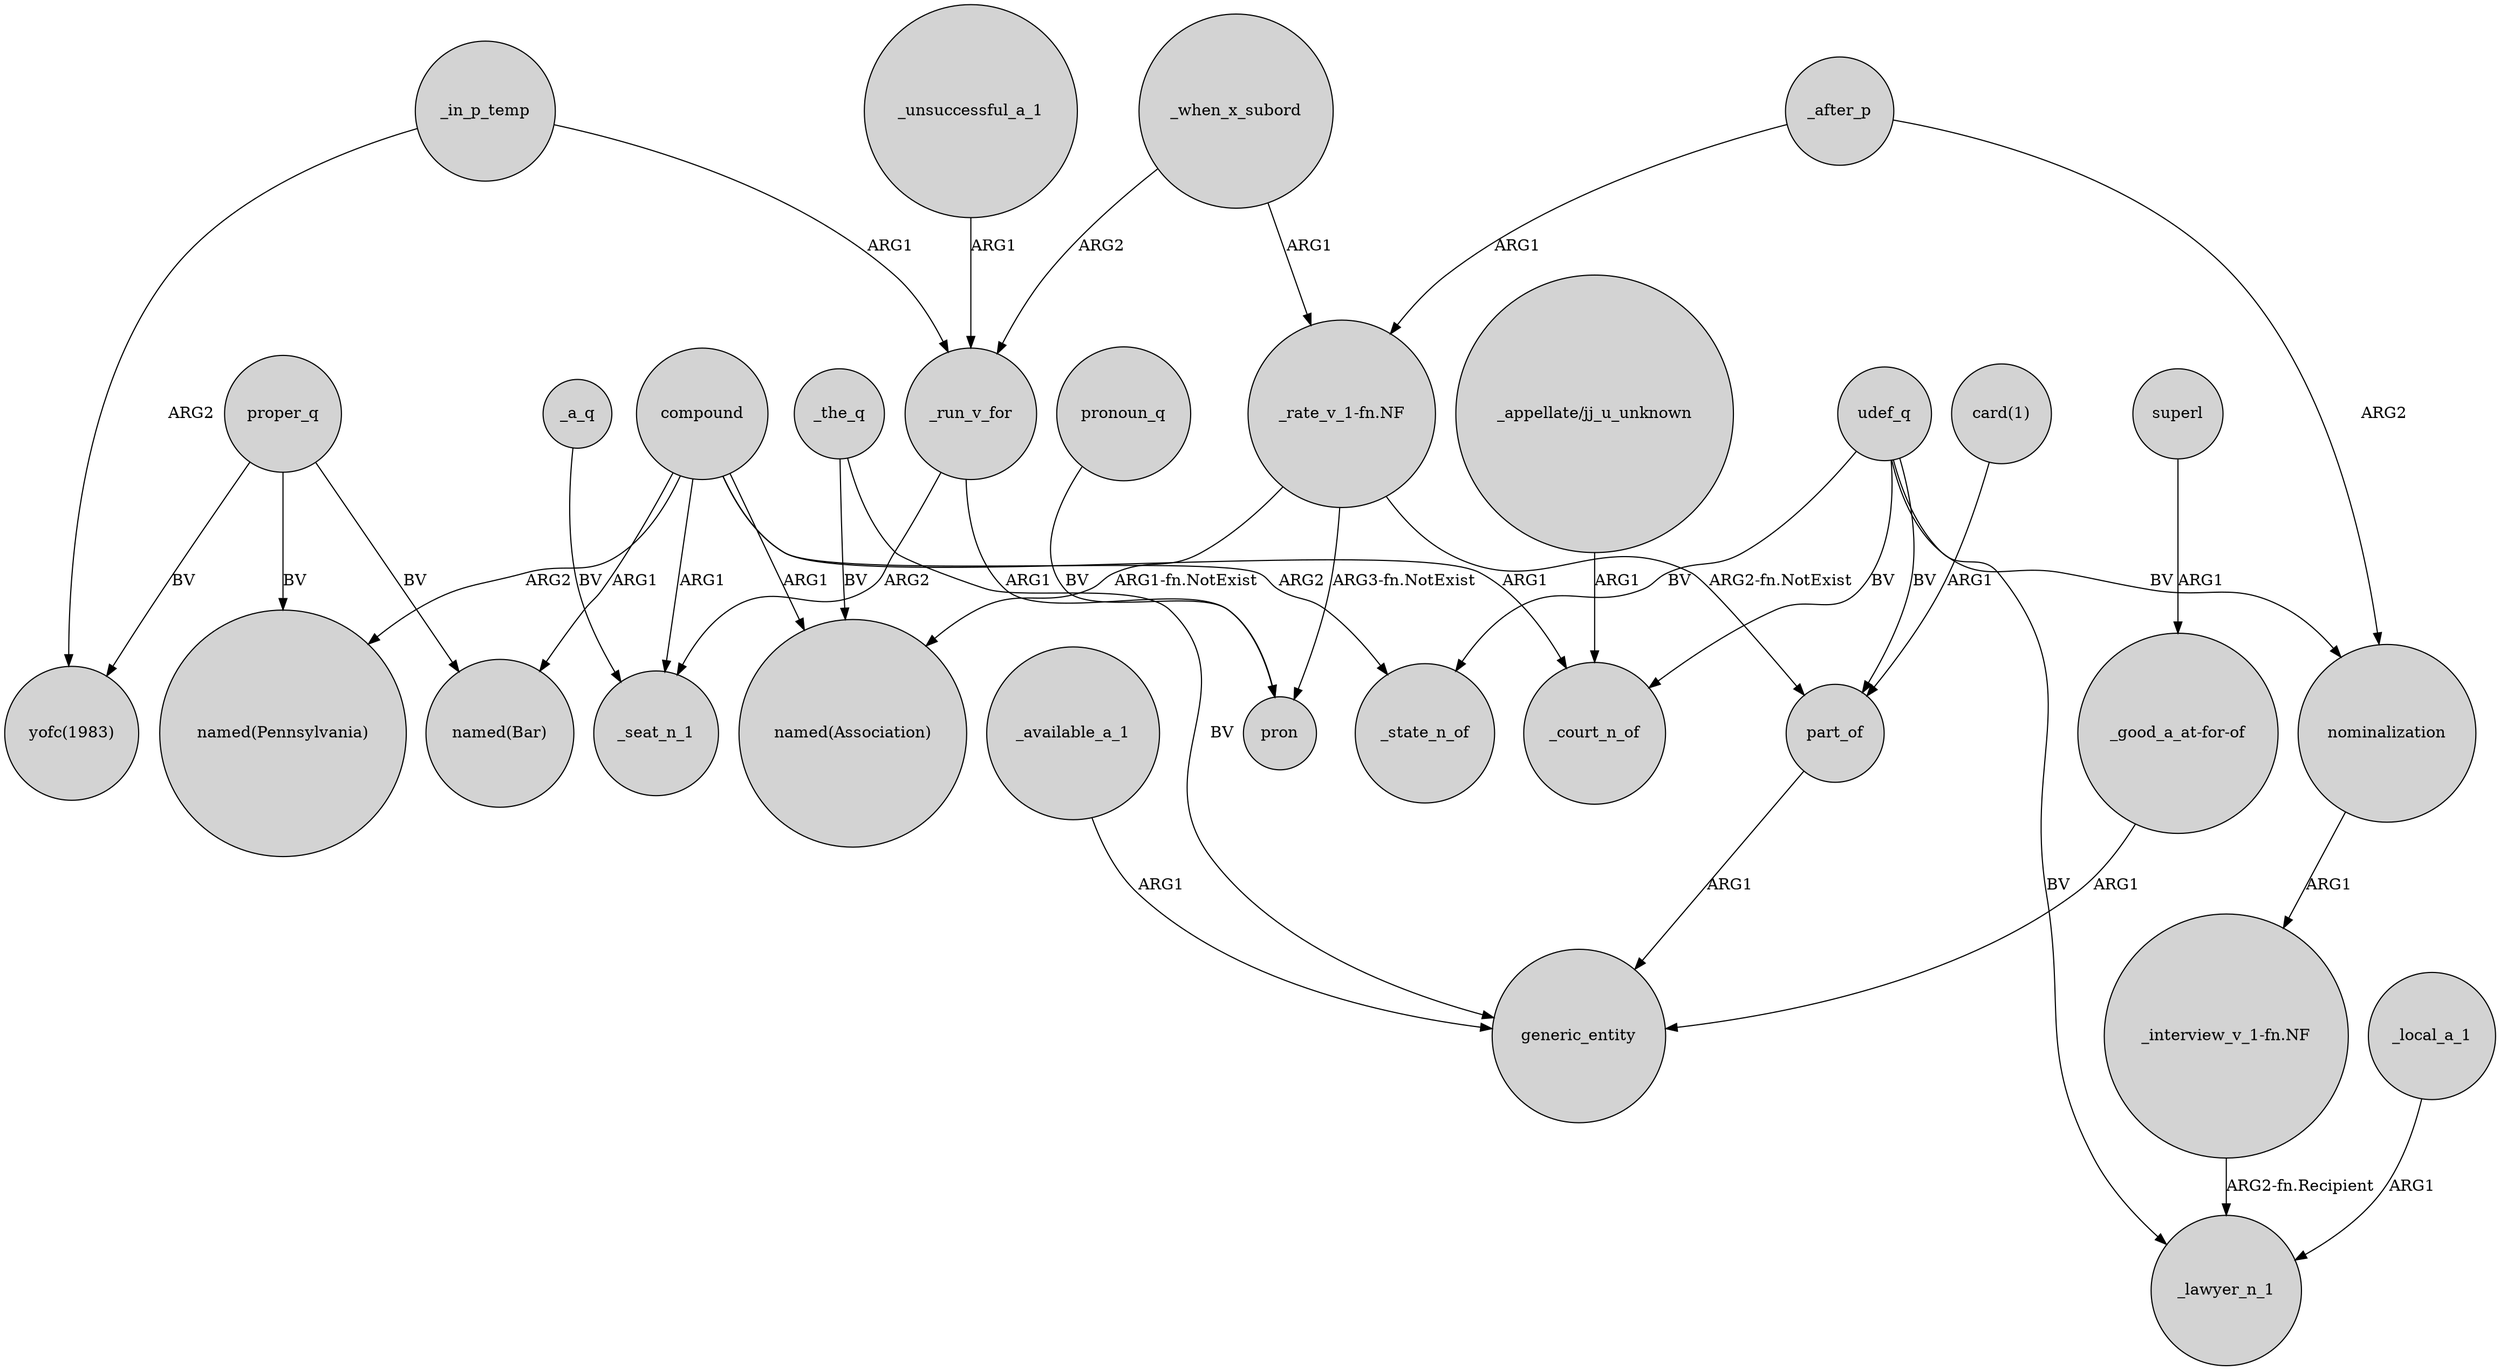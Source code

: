 digraph {
	node [shape=circle style=filled]
	"_rate_v_1-fn.NF" -> part_of [label="ARG2-fn.NotExist"]
	_the_q -> generic_entity [label=BV]
	udef_q -> part_of [label=BV]
	compound -> "named(Bar)" [label=ARG1]
	_when_x_subord -> "_rate_v_1-fn.NF" [label=ARG1]
	nominalization -> "_interview_v_1-fn.NF" [label=ARG1]
	_local_a_1 -> _lawyer_n_1 [label=ARG1]
	_when_x_subord -> _run_v_for [label=ARG2]
	udef_q -> _state_n_of [label=BV]
	_run_v_for -> _seat_n_1 [label=ARG2]
	udef_q -> _court_n_of [label=BV]
	_available_a_1 -> generic_entity [label=ARG1]
	compound -> _state_n_of [label=ARG2]
	"_rate_v_1-fn.NF" -> "named(Association)" [label="ARG1-fn.NotExist"]
	"_interview_v_1-fn.NF" -> _lawyer_n_1 [label="ARG2-fn.Recipient"]
	compound -> _seat_n_1 [label=ARG1]
	proper_q -> "yofc(1983)" [label=BV]
	part_of -> generic_entity [label=ARG1]
	pronoun_q -> pron [label=BV]
	"_good_a_at-for-of" -> generic_entity [label=ARG1]
	_unsuccessful_a_1 -> _run_v_for [label=ARG1]
	superl -> "_good_a_at-for-of" [label=ARG1]
	proper_q -> "named(Bar)" [label=BV]
	udef_q -> _lawyer_n_1 [label=BV]
	"_appellate/jj_u_unknown" -> _court_n_of [label=ARG1]
	compound -> "named(Pennsylvania)" [label=ARG2]
	_in_p_temp -> "yofc(1983)" [label=ARG2]
	udef_q -> nominalization [label=BV]
	"card(1)" -> part_of [label=ARG1]
	_the_q -> "named(Association)" [label=BV]
	"_rate_v_1-fn.NF" -> pron [label="ARG3-fn.NotExist"]
	_a_q -> _seat_n_1 [label=BV]
	proper_q -> "named(Pennsylvania)" [label=BV]
	compound -> "named(Association)" [label=ARG1]
	_run_v_for -> pron [label=ARG1]
	_in_p_temp -> _run_v_for [label=ARG1]
	_after_p -> nominalization [label=ARG2]
	_after_p -> "_rate_v_1-fn.NF" [label=ARG1]
	compound -> _court_n_of [label=ARG1]
}

